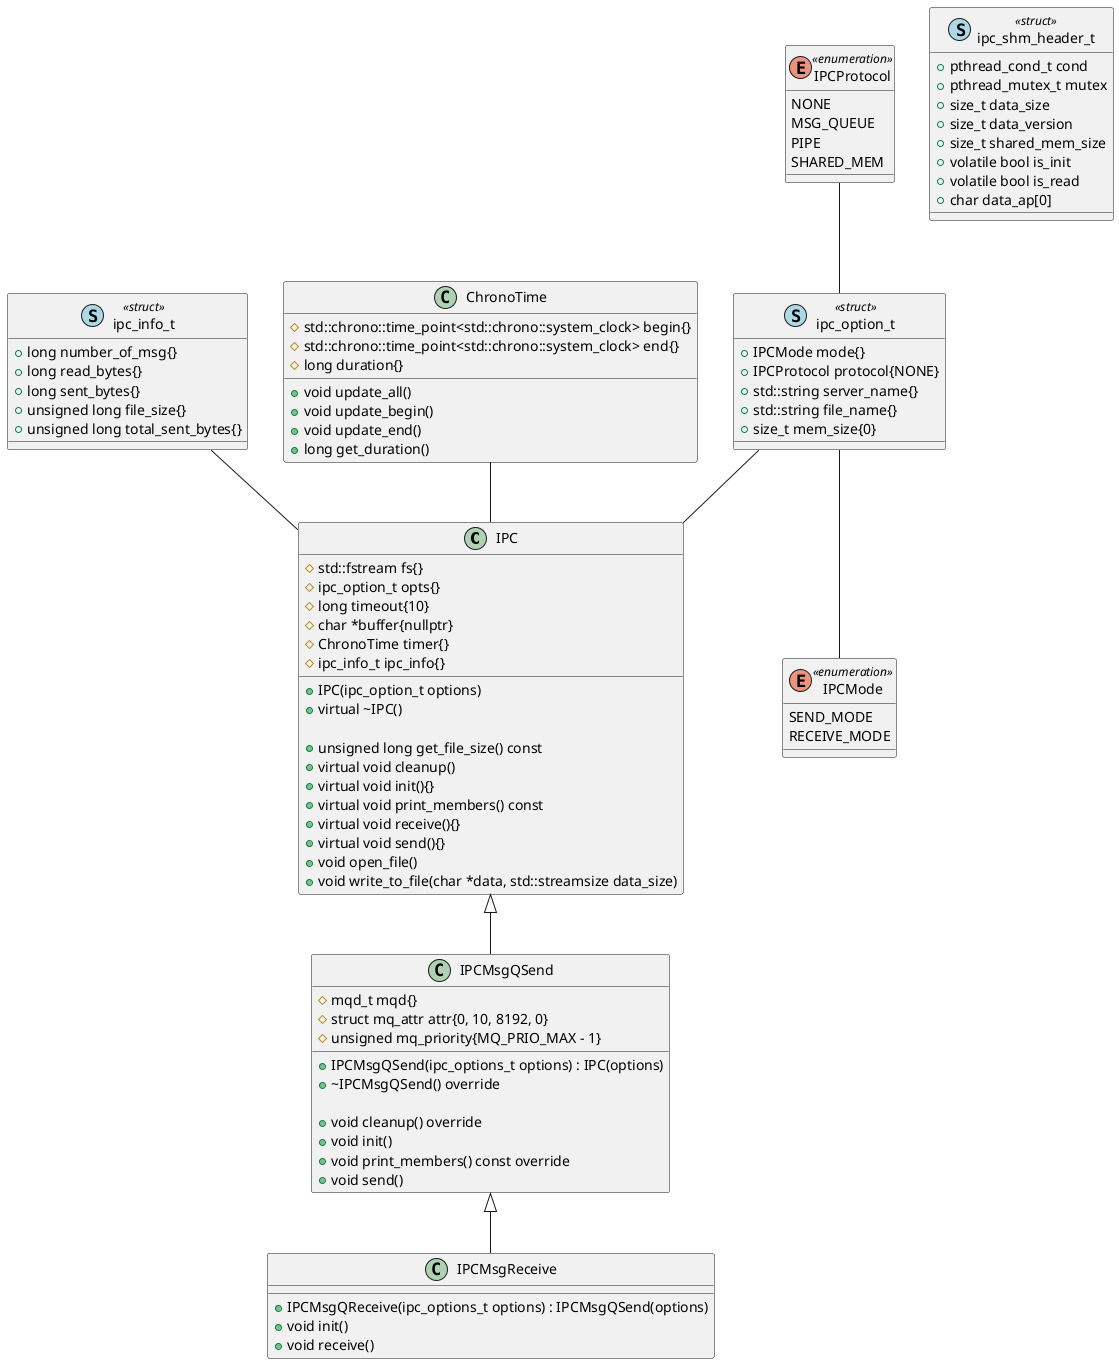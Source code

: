 @startuml
class IPC
{
	# std::fstream fs{}
	# ipc_option_t opts{}
	# long timeout{10}
	# char *buffer{nullptr}
	# ChronoTime timer{}
	# ipc_info_t ipc_info{}

	+ IPC(ipc_option_t options)
	+ virtual ~IPC()

	+ unsigned long get_file_size() const
	+ virtual void cleanup()
	+ virtual void init(){}
	+ virtual void print_members() const
	+ virtual void receive(){}
	+ virtual void send(){}
	+ void open_file()
	+ void write_to_file(char *data, std::streamsize data_size)
}

class IPCMsgQSend
{
	# mqd_t mqd{}
	# struct mq_attr attr{0, 10, 8192, 0}
	# unsigned mq_priority{MQ_PRIO_MAX - 1}

	+ IPCMsgQSend(ipc_options_t options) : IPC(options)
	+ ~IPCMsgQSend() override

	+ void cleanup() override
	+ void init()
	+ void print_members() const override
	+ void send()
}

class IPCMsgReceive
{
	+ IPCMsgQReceive(ipc_options_t options) : IPCMsgQSend(options)
	+ void init()
	+ void receive()
}

enum IPCProtocol<<enumeration>>
{
	NONE
	MSG_QUEUE
	PIPE
	SHARED_MEM
}

enum IPCMode<<enumeration>>
{
	SEND_MODE
	RECEIVE_MODE
}

class ipc_option_t << (S,lightblue) struct>>
{
	+ IPCMode mode{}
	+ IPCProtocol protocol{NONE}
	+ std::string server_name{}
	+ std::string file_name{}
	+ size_t mem_size{0}
}

class ipc_info_t << (S,lightblue) struct>>
{
	+ long number_of_msg{}
	+ long read_bytes{}
	+ long sent_bytes{}
	+ unsigned long file_size{}
	+ unsigned long total_sent_bytes{}
}

class ipc_shm_header_t << (S,lightblue) struct>>
{
	+ pthread_cond_t cond
	+ pthread_mutex_t mutex
	+ size_t data_size
	+ size_t data_version
	+ size_t shared_mem_size
	+ volatile bool is_init
	+ volatile bool is_read
	+ char data_ap[0]
}

class ChronoTime
{
	# std::chrono::time_point<std::chrono::system_clock> begin{}
	# std::chrono::time_point<std::chrono::system_clock> end{}
	# long duration{}

	+ void update_all()
	+ void update_begin()
	+ void update_end()
	+ long get_duration()
}

IPC <|-- IPCMsgQSend
IPCMsgQSend <|-- IPCMsgReceive

IPCProtocol -- ipc_option_t
ipc_option_t -- IPC
ipc_option_t -- IPCMode
ipc_info_t --  IPC
ChronoTime -- IPC

@enduml

